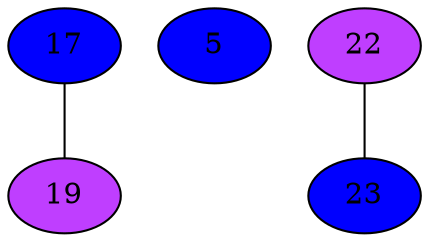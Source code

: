 strict graph {
17[label="17" style=filled fillcolor="blue1"];
17 -- 19
19[label="19" style=filled fillcolor="darkorchid1"];
19 -- 17
5[label="5" style=filled fillcolor="blue1"];
22[label="22" style=filled fillcolor="darkorchid1"];
22 -- 23
23[label="23" style=filled fillcolor="blue1"];
23 -- 22
}